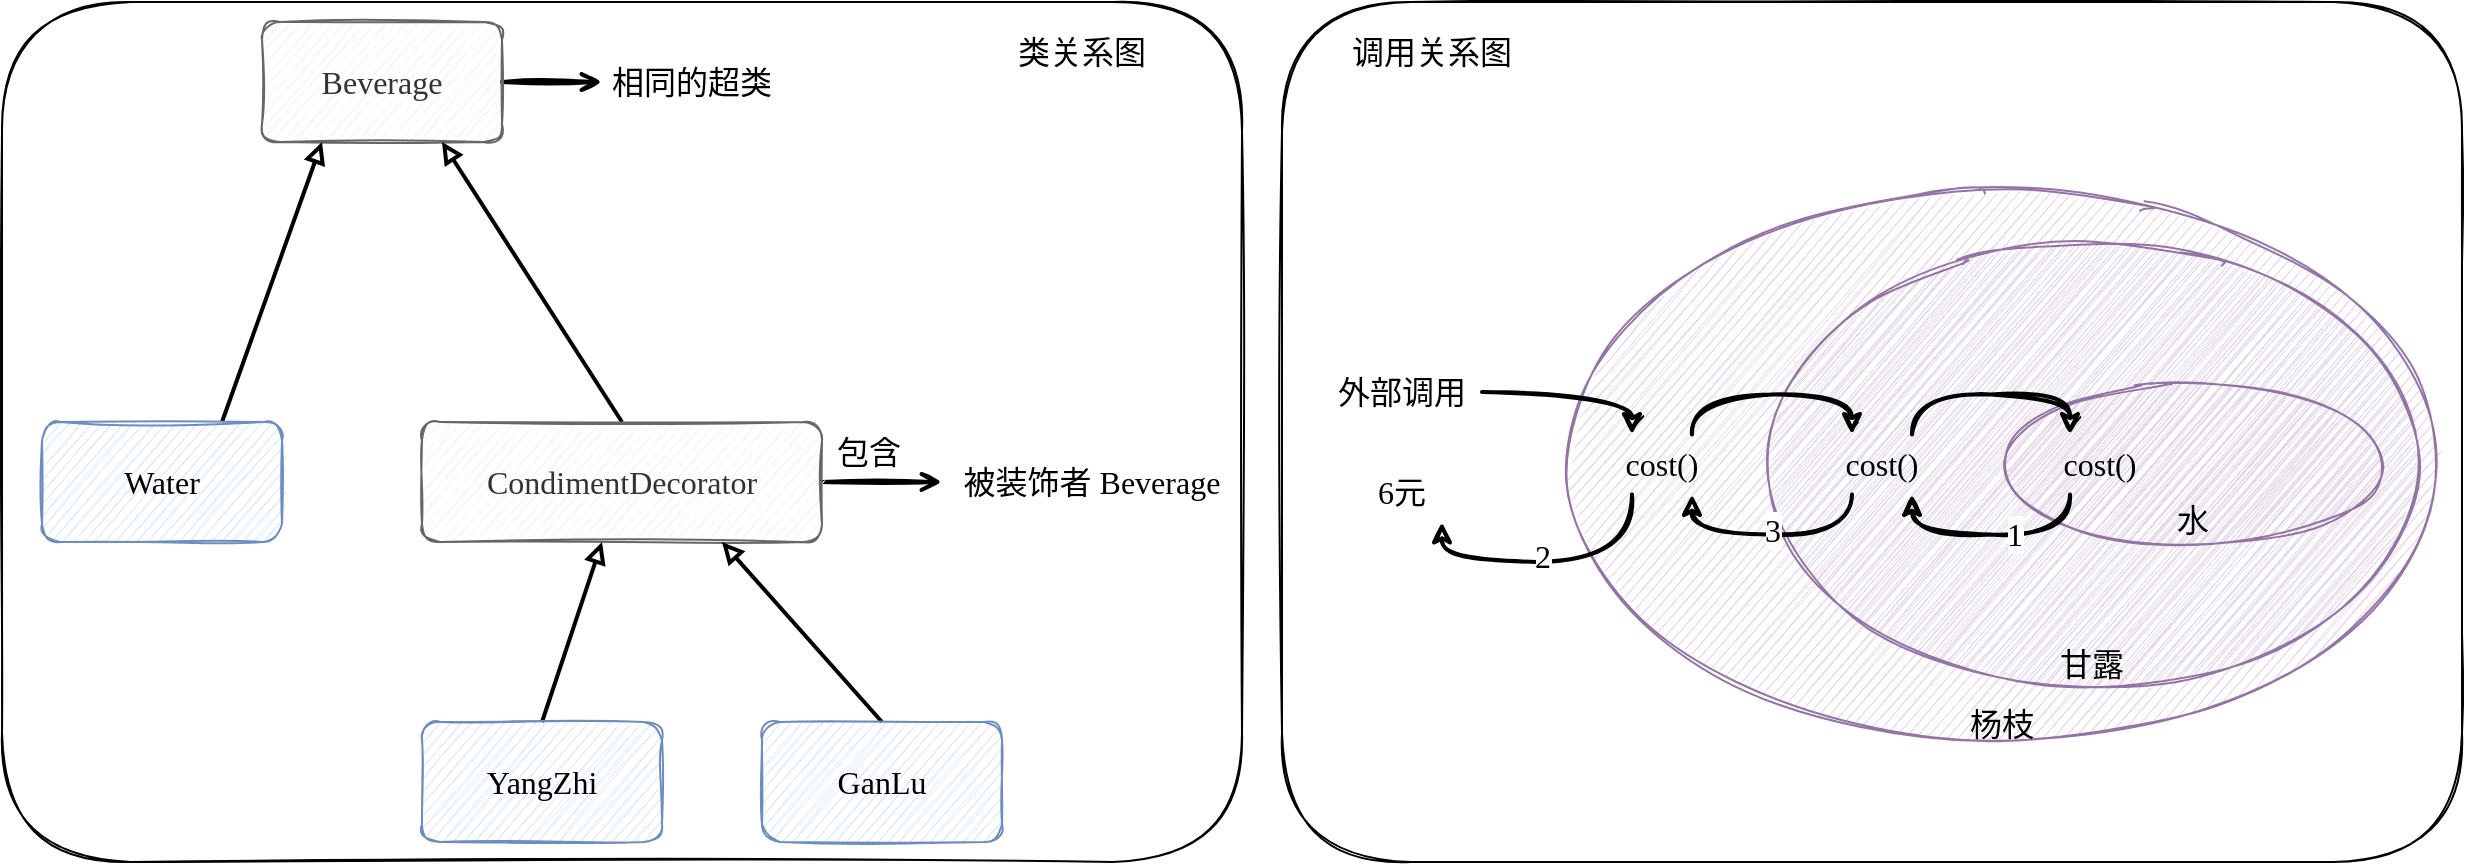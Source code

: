 <mxfile version="20.3.0" type="device"><diagram id="0GwhqxekJrT-VnxqsKM9" name="第 1 页"><mxGraphModel dx="1102" dy="753" grid="1" gridSize="10" guides="1" tooltips="1" connect="1" arrows="1" fold="1" page="1" pageScale="1" pageWidth="1169" pageHeight="827" math="0" shadow="0"><root><mxCell id="0"/><mxCell id="1" parent="0"/><mxCell id="F8iyRb3Pv0SXZNGG_vmm-10" value="" style="rounded=1;whiteSpace=wrap;html=1;sketch=1;fontFamily=Comic Sans MS;fontSize=16;fillColor=none;" parent="1" vertex="1"><mxGeometry x="250" y="140" width="620" height="430" as="geometry"/></mxCell><mxCell id="F8iyRb3Pv0SXZNGG_vmm-16" style="edgeStyle=none;rounded=0;sketch=1;orthogonalLoop=1;jettySize=auto;html=1;strokeWidth=2;fontFamily=Comic Sans MS;fontSize=16;endArrow=open;endFill=0;" parent="1" source="F8iyRb3Pv0SXZNGG_vmm-1" target="F8iyRb3Pv0SXZNGG_vmm-15" edge="1"><mxGeometry relative="1" as="geometry"/></mxCell><mxCell id="F8iyRb3Pv0SXZNGG_vmm-1" value="&lt;font style=&quot;font-size: 16px;&quot; face=&quot;Comic Sans MS&quot;&gt;Beverage&lt;/font&gt;" style="rounded=1;whiteSpace=wrap;html=1;sketch=1;fillColor=#f5f5f5;strokeColor=#666666;fontColor=#333333;" parent="1" vertex="1"><mxGeometry x="380" y="150" width="120" height="60" as="geometry"/></mxCell><mxCell id="DdiFppDwaVUkJrWvVgpM-1" style="edgeStyle=none;rounded=0;orthogonalLoop=1;jettySize=auto;html=1;exitX=0.75;exitY=0;exitDx=0;exitDy=0;entryX=0.25;entryY=1;entryDx=0;entryDy=0;strokeWidth=2;endArrow=block;endFill=0;" parent="1" source="F8iyRb3Pv0SXZNGG_vmm-2" target="F8iyRb3Pv0SXZNGG_vmm-1" edge="1"><mxGeometry relative="1" as="geometry"/></mxCell><mxCell id="F8iyRb3Pv0SXZNGG_vmm-2" value="&lt;font style=&quot;font-size: 16px;&quot; face=&quot;Comic Sans MS&quot;&gt;Water&lt;/font&gt;" style="rounded=1;whiteSpace=wrap;html=1;sketch=1;fillColor=#dae8fc;strokeColor=#6c8ebf;" parent="1" vertex="1"><mxGeometry x="270" y="350" width="120" height="60" as="geometry"/></mxCell><mxCell id="F8iyRb3Pv0SXZNGG_vmm-18" style="edgeStyle=none;rounded=0;sketch=1;orthogonalLoop=1;jettySize=auto;html=1;strokeWidth=2;fontFamily=Comic Sans MS;fontSize=16;endArrow=open;endFill=0;" parent="1" source="F8iyRb3Pv0SXZNGG_vmm-4" target="F8iyRb3Pv0SXZNGG_vmm-17" edge="1"><mxGeometry relative="1" as="geometry"/></mxCell><mxCell id="F8iyRb3Pv0SXZNGG_vmm-20" value="包含" style="edgeLabel;html=1;align=center;verticalAlign=middle;resizable=0;points=[];fontSize=16;fontFamily=Comic Sans MS;" parent="F8iyRb3Pv0SXZNGG_vmm-18" vertex="1" connectable="0"><mxGeometry x="-0.233" y="-1" relative="1" as="geometry"><mxPoint y="-16" as="offset"/></mxGeometry></mxCell><mxCell id="DdiFppDwaVUkJrWvVgpM-2" style="edgeStyle=none;rounded=0;orthogonalLoop=1;jettySize=auto;html=1;exitX=0.5;exitY=0;exitDx=0;exitDy=0;entryX=0.75;entryY=1;entryDx=0;entryDy=0;strokeWidth=2;endArrow=block;endFill=0;" parent="1" source="F8iyRb3Pv0SXZNGG_vmm-4" target="F8iyRb3Pv0SXZNGG_vmm-1" edge="1"><mxGeometry relative="1" as="geometry"/></mxCell><mxCell id="F8iyRb3Pv0SXZNGG_vmm-4" value="&lt;font style=&quot;font-size: 16px;&quot; face=&quot;Comic Sans MS&quot;&gt;CondimentDecorator&lt;/font&gt;" style="rounded=1;whiteSpace=wrap;html=1;sketch=1;fillColor=#f5f5f5;strokeColor=#666666;fontColor=#333333;" parent="1" vertex="1"><mxGeometry x="460" y="350" width="200" height="60" as="geometry"/></mxCell><mxCell id="DdiFppDwaVUkJrWvVgpM-3" style="edgeStyle=none;rounded=0;orthogonalLoop=1;jettySize=auto;html=1;exitX=0.5;exitY=0;exitDx=0;exitDy=0;strokeWidth=2;endArrow=block;endFill=0;" parent="1" source="F8iyRb3Pv0SXZNGG_vmm-6" target="F8iyRb3Pv0SXZNGG_vmm-4" edge="1"><mxGeometry relative="1" as="geometry"/></mxCell><mxCell id="F8iyRb3Pv0SXZNGG_vmm-6" value="&lt;font style=&quot;font-size: 16px;&quot; face=&quot;Comic Sans MS&quot;&gt;YangZhi&lt;/font&gt;" style="rounded=1;whiteSpace=wrap;html=1;sketch=1;fillColor=#dae8fc;strokeColor=#6c8ebf;" parent="1" vertex="1"><mxGeometry x="460" y="500" width="120" height="60" as="geometry"/></mxCell><mxCell id="DdiFppDwaVUkJrWvVgpM-4" style="edgeStyle=none;rounded=0;orthogonalLoop=1;jettySize=auto;html=1;exitX=0.5;exitY=0;exitDx=0;exitDy=0;entryX=0.75;entryY=1;entryDx=0;entryDy=0;strokeWidth=2;endArrow=block;endFill=0;" parent="1" source="F8iyRb3Pv0SXZNGG_vmm-8" target="F8iyRb3Pv0SXZNGG_vmm-4" edge="1"><mxGeometry relative="1" as="geometry"/></mxCell><mxCell id="F8iyRb3Pv0SXZNGG_vmm-8" value="&lt;font face=&quot;Comic Sans MS&quot;&gt;&lt;span style=&quot;font-size: 16px;&quot;&gt;GanLu&lt;/span&gt;&lt;/font&gt;" style="rounded=1;whiteSpace=wrap;html=1;sketch=1;fillColor=#dae8fc;strokeColor=#6c8ebf;" parent="1" vertex="1"><mxGeometry x="630" y="500" width="120" height="60" as="geometry"/></mxCell><mxCell id="F8iyRb3Pv0SXZNGG_vmm-11" value="类关系图" style="text;html=1;strokeColor=none;fillColor=none;align=center;verticalAlign=middle;whiteSpace=wrap;rounded=0;sketch=1;fontFamily=Comic Sans MS;fontSize=16;" parent="1" vertex="1"><mxGeometry x="750" y="150" width="80" height="30" as="geometry"/></mxCell><mxCell id="F8iyRb3Pv0SXZNGG_vmm-15" value="相同的超类" style="text;html=1;strokeColor=none;fillColor=none;align=center;verticalAlign=middle;whiteSpace=wrap;rounded=0;sketch=1;fontFamily=Comic Sans MS;fontSize=16;" parent="1" vertex="1"><mxGeometry x="550" y="165" width="90" height="30" as="geometry"/></mxCell><mxCell id="F8iyRb3Pv0SXZNGG_vmm-17" value="被装饰者 Beverage" style="text;html=1;strokeColor=none;fillColor=none;align=center;verticalAlign=middle;whiteSpace=wrap;rounded=0;sketch=1;fontFamily=Comic Sans MS;fontSize=16;" parent="1" vertex="1"><mxGeometry x="720" y="365" width="150" height="30" as="geometry"/></mxCell><mxCell id="F8iyRb3Pv0SXZNGG_vmm-21" value="杨枝" style="ellipse;whiteSpace=wrap;html=1;sketch=1;fontFamily=Comic Sans MS;fontSize=16;fillColor=#e1d5e7;strokeColor=#9673a6;align=center;verticalAlign=bottom;" parent="1" vertex="1"><mxGeometry x="1030" y="230" width="440" height="282.5" as="geometry"/></mxCell><mxCell id="F8iyRb3Pv0SXZNGG_vmm-23" value="甘露" style="ellipse;whiteSpace=wrap;html=1;sketch=1;fontFamily=Comic Sans MS;fontSize=16;fillColor=#e1d5e7;strokeColor=#9673a6;align=center;verticalAlign=bottom;" parent="1" vertex="1"><mxGeometry x="1130" y="259.37" width="330" height="223.75" as="geometry"/></mxCell><mxCell id="F8iyRb3Pv0SXZNGG_vmm-25" value="水" style="ellipse;whiteSpace=wrap;html=1;sketch=1;fontFamily=Comic Sans MS;fontSize=16;fillColor=#e1d5e7;strokeColor=#9673a6;align=center;verticalAlign=bottom;" parent="1" vertex="1"><mxGeometry x="1250" y="331.24" width="191" height="80" as="geometry"/></mxCell><mxCell id="F8iyRb3Pv0SXZNGG_vmm-26" style="edgeStyle=none;rounded=0;sketch=1;orthogonalLoop=1;jettySize=auto;html=1;exitX=0;exitY=0.5;exitDx=0;exitDy=0;strokeWidth=2;fontFamily=Comic Sans MS;fontSize=16;" parent="1" source="F8iyRb3Pv0SXZNGG_vmm-21" target="F8iyRb3Pv0SXZNGG_vmm-21" edge="1"><mxGeometry relative="1" as="geometry"/></mxCell><mxCell id="F8iyRb3Pv0SXZNGG_vmm-28" style="edgeStyle=none;rounded=0;sketch=1;orthogonalLoop=1;jettySize=auto;html=1;exitX=0;exitY=0;exitDx=0;exitDy=0;strokeWidth=2;fontFamily=Comic Sans MS;fontSize=16;" parent="1" source="F8iyRb3Pv0SXZNGG_vmm-23" target="F8iyRb3Pv0SXZNGG_vmm-23" edge="1"><mxGeometry relative="1" as="geometry"/></mxCell><mxCell id="F8iyRb3Pv0SXZNGG_vmm-35" style="edgeStyle=orthogonalEdgeStyle;curved=1;rounded=0;sketch=1;orthogonalLoop=1;jettySize=auto;html=1;exitX=0.75;exitY=0;exitDx=0;exitDy=0;entryX=0.25;entryY=0;entryDx=0;entryDy=0;strokeWidth=2;fontFamily=Comic Sans MS;fontSize=16;" parent="1" source="F8iyRb3Pv0SXZNGG_vmm-30" target="F8iyRb3Pv0SXZNGG_vmm-31" edge="1"><mxGeometry relative="1" as="geometry"/></mxCell><mxCell id="F8iyRb3Pv0SXZNGG_vmm-46" style="edgeStyle=orthogonalEdgeStyle;curved=1;rounded=0;sketch=1;orthogonalLoop=1;jettySize=auto;html=1;exitX=0.25;exitY=1;exitDx=0;exitDy=0;entryX=0.75;entryY=1;entryDx=0;entryDy=0;strokeWidth=2;fontFamily=Comic Sans MS;fontSize=16;" parent="1" source="F8iyRb3Pv0SXZNGG_vmm-30" target="F8iyRb3Pv0SXZNGG_vmm-45" edge="1"><mxGeometry relative="1" as="geometry"/></mxCell><mxCell id="F8iyRb3Pv0SXZNGG_vmm-47" value="2" style="edgeLabel;html=1;align=center;verticalAlign=middle;resizable=0;points=[];fontSize=16;fontFamily=Comic Sans MS;" parent="F8iyRb3Pv0SXZNGG_vmm-46" vertex="1" connectable="0"><mxGeometry x="0.059" y="-3" relative="1" as="geometry"><mxPoint as="offset"/></mxGeometry></mxCell><mxCell id="F8iyRb3Pv0SXZNGG_vmm-30" value="cost()" style="text;html=1;strokeColor=none;fillColor=none;align=center;verticalAlign=middle;whiteSpace=wrap;rounded=0;sketch=1;fontFamily=Comic Sans MS;fontSize=16;" parent="1" vertex="1"><mxGeometry x="1050" y="356.24" width="60" height="30" as="geometry"/></mxCell><mxCell id="F8iyRb3Pv0SXZNGG_vmm-36" style="edgeStyle=orthogonalEdgeStyle;curved=1;rounded=0;sketch=1;orthogonalLoop=1;jettySize=auto;html=1;exitX=0.75;exitY=0;exitDx=0;exitDy=0;entryX=0.25;entryY=0;entryDx=0;entryDy=0;strokeWidth=2;fontFamily=Comic Sans MS;fontSize=16;" parent="1" source="F8iyRb3Pv0SXZNGG_vmm-31" target="F8iyRb3Pv0SXZNGG_vmm-32" edge="1"><mxGeometry relative="1" as="geometry"/></mxCell><mxCell id="F8iyRb3Pv0SXZNGG_vmm-38" style="edgeStyle=orthogonalEdgeStyle;curved=1;rounded=0;sketch=1;orthogonalLoop=1;jettySize=auto;html=1;exitX=0.25;exitY=1;exitDx=0;exitDy=0;entryX=0.75;entryY=1;entryDx=0;entryDy=0;strokeWidth=2;fontFamily=Comic Sans MS;fontSize=16;" parent="1" source="F8iyRb3Pv0SXZNGG_vmm-31" target="F8iyRb3Pv0SXZNGG_vmm-30" edge="1"><mxGeometry relative="1" as="geometry"/></mxCell><mxCell id="F8iyRb3Pv0SXZNGG_vmm-41" value="3" style="edgeLabel;html=1;align=center;verticalAlign=middle;resizable=0;points=[];fontSize=16;fontFamily=Comic Sans MS;" parent="F8iyRb3Pv0SXZNGG_vmm-38" vertex="1" connectable="0"><mxGeometry y="-2" relative="1" as="geometry"><mxPoint as="offset"/></mxGeometry></mxCell><mxCell id="F8iyRb3Pv0SXZNGG_vmm-31" value="cost()" style="text;html=1;strokeColor=none;fillColor=none;align=center;verticalAlign=middle;whiteSpace=wrap;rounded=0;sketch=1;fontFamily=Comic Sans MS;fontSize=16;" parent="1" vertex="1"><mxGeometry x="1160" y="356.24" width="60" height="30" as="geometry"/></mxCell><mxCell id="F8iyRb3Pv0SXZNGG_vmm-37" style="edgeStyle=orthogonalEdgeStyle;curved=1;rounded=0;sketch=1;orthogonalLoop=1;jettySize=auto;html=1;exitX=0.25;exitY=1;exitDx=0;exitDy=0;entryX=0.75;entryY=1;entryDx=0;entryDy=0;strokeWidth=2;fontFamily=Comic Sans MS;fontSize=16;" parent="1" source="F8iyRb3Pv0SXZNGG_vmm-32" target="F8iyRb3Pv0SXZNGG_vmm-31" edge="1"><mxGeometry relative="1" as="geometry"/></mxCell><mxCell id="F8iyRb3Pv0SXZNGG_vmm-39" value="1" style="edgeLabel;html=1;align=center;verticalAlign=middle;resizable=0;points=[];fontSize=16;fontFamily=Comic Sans MS;" parent="F8iyRb3Pv0SXZNGG_vmm-37" vertex="1" connectable="0"><mxGeometry x="-0.193" y="-1" relative="1" as="geometry"><mxPoint as="offset"/></mxGeometry></mxCell><mxCell id="F8iyRb3Pv0SXZNGG_vmm-32" value="cost()" style="text;html=1;strokeColor=none;fillColor=none;align=center;verticalAlign=middle;whiteSpace=wrap;rounded=0;sketch=1;fontFamily=Comic Sans MS;fontSize=16;" parent="1" vertex="1"><mxGeometry x="1269" y="356.25" width="60" height="30" as="geometry"/></mxCell><mxCell id="F8iyRb3Pv0SXZNGG_vmm-44" style="edgeStyle=orthogonalEdgeStyle;curved=1;rounded=0;sketch=1;orthogonalLoop=1;jettySize=auto;html=1;exitX=1;exitY=0.5;exitDx=0;exitDy=0;entryX=0.25;entryY=0;entryDx=0;entryDy=0;strokeWidth=2;fontFamily=Comic Sans MS;fontSize=16;" parent="1" source="F8iyRb3Pv0SXZNGG_vmm-43" target="F8iyRb3Pv0SXZNGG_vmm-30" edge="1"><mxGeometry relative="1" as="geometry"/></mxCell><mxCell id="F8iyRb3Pv0SXZNGG_vmm-43" value="外部调用" style="text;html=1;strokeColor=none;fillColor=none;align=center;verticalAlign=middle;whiteSpace=wrap;rounded=0;sketch=1;fontFamily=Comic Sans MS;fontSize=16;rotation=0;" parent="1" vertex="1"><mxGeometry x="910" y="320" width="80" height="30" as="geometry"/></mxCell><mxCell id="F8iyRb3Pv0SXZNGG_vmm-45" value="6元" style="text;html=1;strokeColor=none;fillColor=none;align=center;verticalAlign=middle;whiteSpace=wrap;rounded=0;sketch=1;fontFamily=Comic Sans MS;fontSize=16;rotation=0;" parent="1" vertex="1"><mxGeometry x="910" y="370" width="80" height="30" as="geometry"/></mxCell><mxCell id="F8iyRb3Pv0SXZNGG_vmm-48" value="" style="rounded=1;whiteSpace=wrap;html=1;sketch=1;fontFamily=Comic Sans MS;fontSize=16;fillColor=none;" parent="1" vertex="1"><mxGeometry x="890" y="140" width="590" height="430" as="geometry"/></mxCell><mxCell id="F8iyRb3Pv0SXZNGG_vmm-49" value="调用关系图" style="text;html=1;strokeColor=none;fillColor=none;align=center;verticalAlign=middle;whiteSpace=wrap;rounded=0;sketch=1;fontFamily=Comic Sans MS;fontSize=16;" parent="1" vertex="1"><mxGeometry x="910" y="150" width="110" height="30" as="geometry"/></mxCell></root></mxGraphModel></diagram></mxfile>